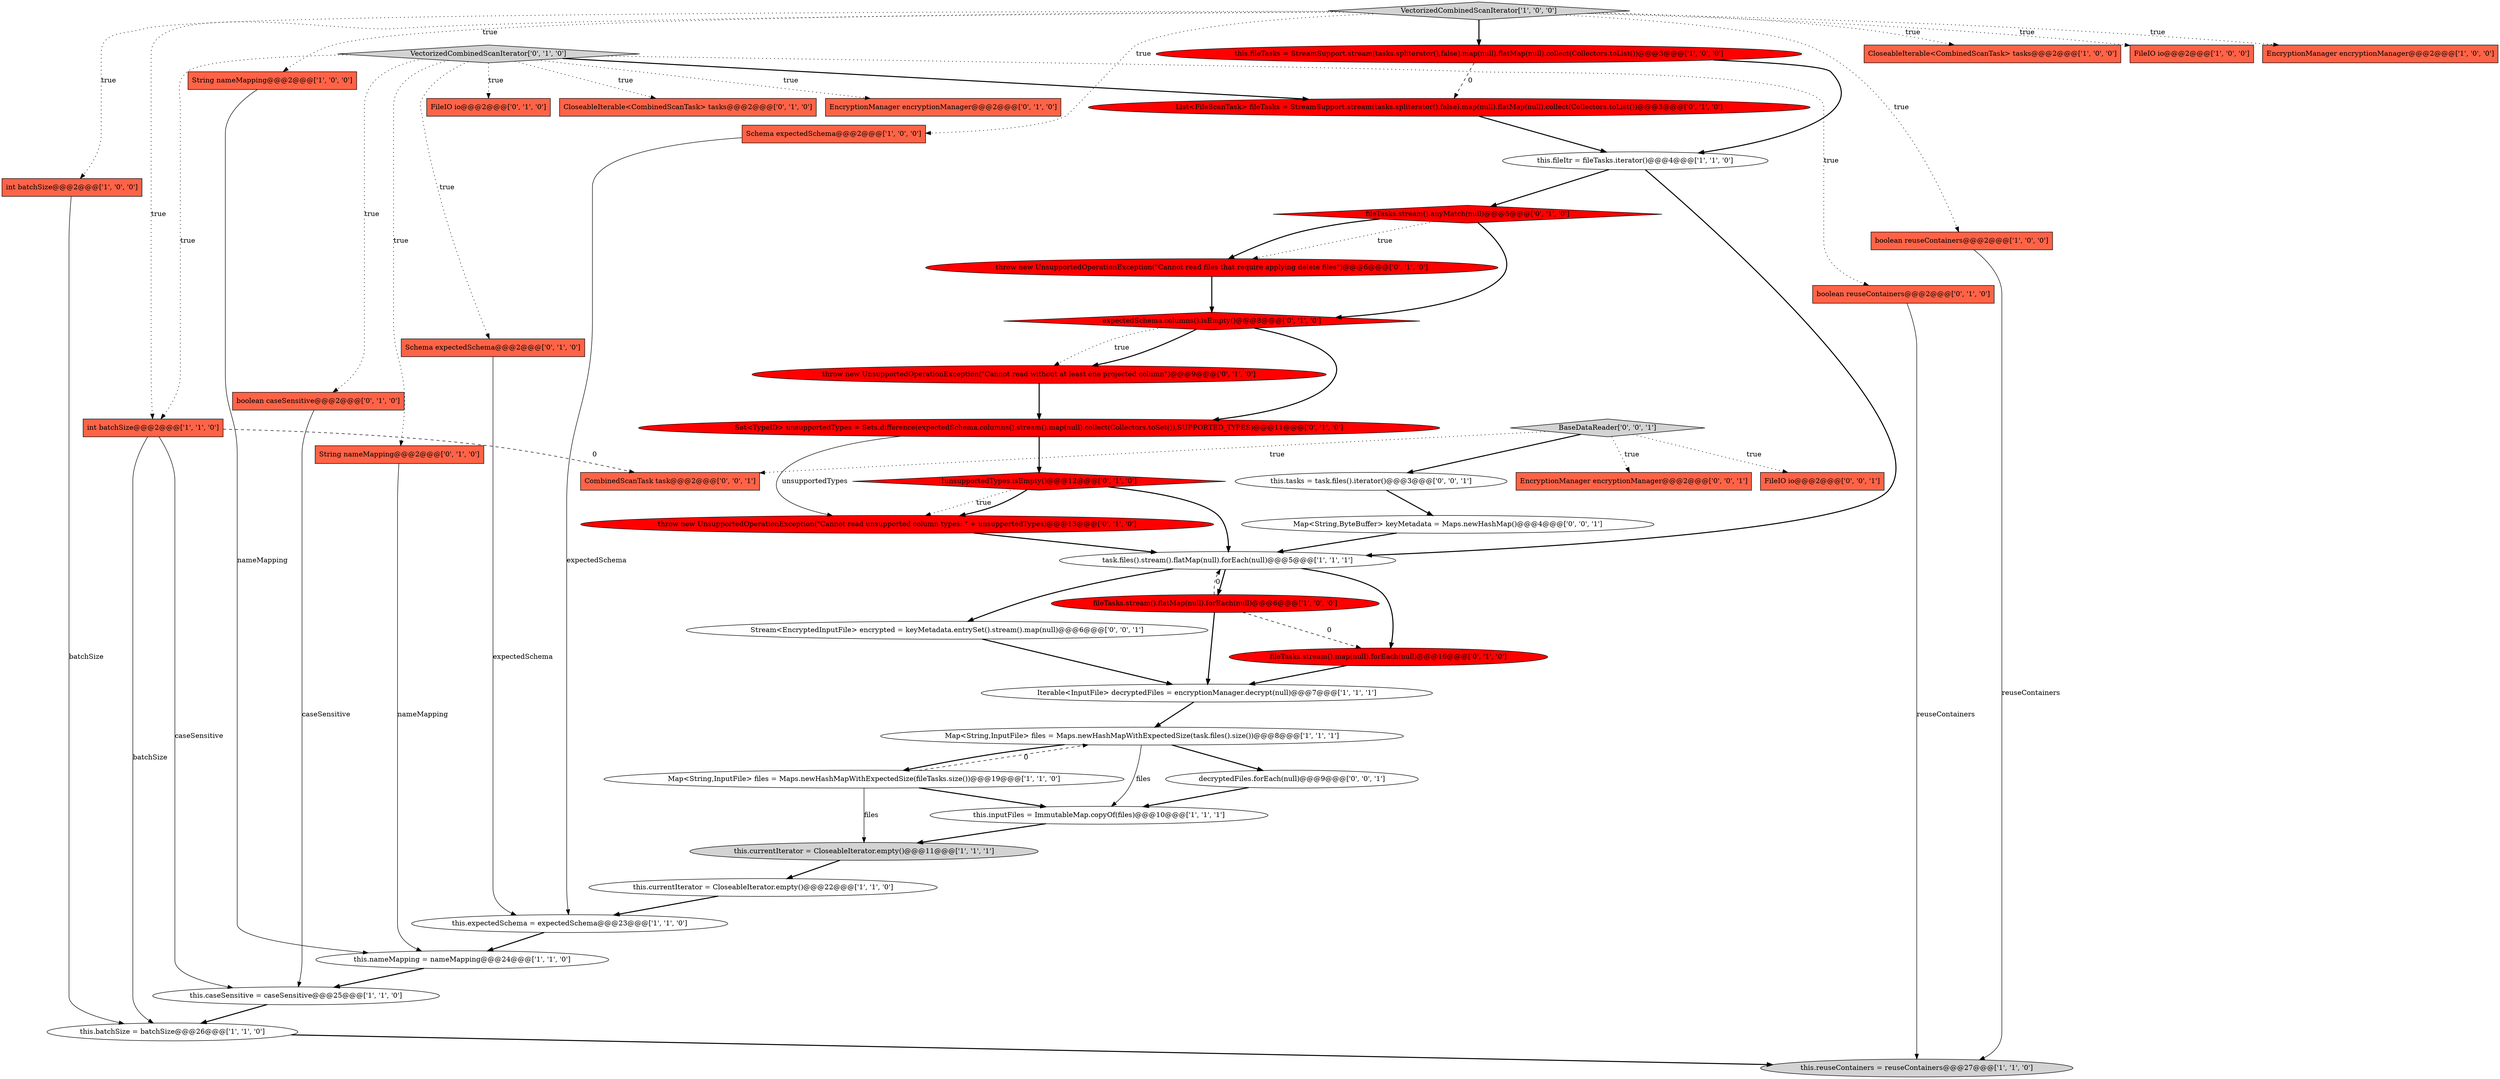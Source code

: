 digraph {
39 [style = filled, label = "throw new UnsupportedOperationException(\"Cannot read without at least one projected column\")@@@9@@@['0', '1', '0']", fillcolor = red, shape = ellipse image = "AAA1AAABBB2BBB"];
42 [style = filled, label = "EncryptionManager encryptionManager@@@2@@@['0', '0', '1']", fillcolor = tomato, shape = box image = "AAA0AAABBB3BBB"];
10 [style = filled, label = "String nameMapping@@@2@@@['1', '0', '0']", fillcolor = tomato, shape = box image = "AAA0AAABBB1BBB"];
43 [style = filled, label = "decryptedFiles.forEach(null)@@@9@@@['0', '0', '1']", fillcolor = white, shape = ellipse image = "AAA0AAABBB3BBB"];
40 [style = filled, label = "VectorizedCombinedScanIterator['0', '1', '0']", fillcolor = lightgray, shape = diamond image = "AAA0AAABBB2BBB"];
41 [style = filled, label = "BaseDataReader['0', '0', '1']", fillcolor = lightgray, shape = diamond image = "AAA0AAABBB3BBB"];
35 [style = filled, label = "List<FileScanTask> fileTasks = StreamSupport.stream(tasks.spliterator(),false).map(null).flatMap(null).collect(Collectors.toList())@@@3@@@['0', '1', '0']", fillcolor = red, shape = ellipse image = "AAA1AAABBB2BBB"];
2 [style = filled, label = "Map<String,InputFile> files = Maps.newHashMapWithExpectedSize(fileTasks.size())@@@19@@@['1', '1', '0']", fillcolor = white, shape = ellipse image = "AAA0AAABBB1BBB"];
46 [style = filled, label = "this.tasks = task.files().iterator()@@@3@@@['0', '0', '1']", fillcolor = white, shape = ellipse image = "AAA0AAABBB3BBB"];
48 [style = filled, label = "CombinedScanTask task@@@2@@@['0', '0', '1']", fillcolor = tomato, shape = box image = "AAA0AAABBB3BBB"];
7 [style = filled, label = "this.reuseContainers = reuseContainers@@@27@@@['1', '1', '0']", fillcolor = lightgray, shape = ellipse image = "AAA0AAABBB1BBB"];
24 [style = filled, label = "expectedSchema.columns().isEmpty()@@@8@@@['0', '1', '0']", fillcolor = red, shape = diamond image = "AAA1AAABBB2BBB"];
30 [style = filled, label = "boolean reuseContainers@@@2@@@['0', '1', '0']", fillcolor = tomato, shape = box image = "AAA0AAABBB2BBB"];
28 [style = filled, label = "Set<TypeID> unsupportedTypes = Sets.difference(expectedSchema.columns().stream().map(null).collect(Collectors.toSet()),SUPPORTED_TYPES)@@@11@@@['0', '1', '0']", fillcolor = red, shape = ellipse image = "AAA1AAABBB2BBB"];
25 [style = filled, label = "fileTasks.stream().anyMatch(null)@@@5@@@['0', '1', '0']", fillcolor = red, shape = diamond image = "AAA1AAABBB2BBB"];
44 [style = filled, label = "Stream<EncryptedInputFile> encrypted = keyMetadata.entrySet().stream().map(null)@@@6@@@['0', '0', '1']", fillcolor = white, shape = ellipse image = "AAA0AAABBB3BBB"];
23 [style = filled, label = "this.batchSize = batchSize@@@26@@@['1', '1', '0']", fillcolor = white, shape = ellipse image = "AAA0AAABBB1BBB"];
38 [style = filled, label = "throw new UnsupportedOperationException(\"Cannot read unsupported column types: \" + unsupportedTypes)@@@13@@@['0', '1', '0']", fillcolor = red, shape = ellipse image = "AAA1AAABBB2BBB"];
12 [style = filled, label = "Schema expectedSchema@@@2@@@['1', '0', '0']", fillcolor = tomato, shape = box image = "AAA0AAABBB1BBB"];
22 [style = filled, label = "task.files().stream().flatMap(null).forEach(null)@@@5@@@['1', '1', '1']", fillcolor = white, shape = ellipse image = "AAA0AAABBB1BBB"];
13 [style = filled, label = "VectorizedCombinedScanIterator['1', '0', '0']", fillcolor = lightgray, shape = diamond image = "AAA0AAABBB1BBB"];
19 [style = filled, label = "this.inputFiles = ImmutableMap.copyOf(files)@@@10@@@['1', '1', '1']", fillcolor = white, shape = ellipse image = "AAA0AAABBB1BBB"];
32 [style = filled, label = "FileIO io@@@2@@@['0', '1', '0']", fillcolor = tomato, shape = box image = "AAA0AAABBB2BBB"];
14 [style = filled, label = "Iterable<InputFile> decryptedFiles = encryptionManager.decrypt(null)@@@7@@@['1', '1', '1']", fillcolor = white, shape = ellipse image = "AAA0AAABBB1BBB"];
15 [style = filled, label = "this.currentIterator = CloseableIterator.empty()@@@22@@@['1', '1', '0']", fillcolor = white, shape = ellipse image = "AAA0AAABBB1BBB"];
31 [style = filled, label = "CloseableIterable<CombinedScanTask> tasks@@@2@@@['0', '1', '0']", fillcolor = tomato, shape = box image = "AAA0AAABBB2BBB"];
33 [style = filled, label = "throw new UnsupportedOperationException(\"Cannot read files that require applying delete files\")@@@6@@@['0', '1', '0']", fillcolor = red, shape = ellipse image = "AAA1AAABBB2BBB"];
45 [style = filled, label = "FileIO io@@@2@@@['0', '0', '1']", fillcolor = tomato, shape = box image = "AAA0AAABBB3BBB"];
3 [style = filled, label = "this.caseSensitive = caseSensitive@@@25@@@['1', '1', '0']", fillcolor = white, shape = ellipse image = "AAA0AAABBB1BBB"];
1 [style = filled, label = "this.fileItr = fileTasks.iterator()@@@4@@@['1', '1', '0']", fillcolor = white, shape = ellipse image = "AAA0AAABBB1BBB"];
21 [style = filled, label = "int batchSize@@@2@@@['1', '1', '0']", fillcolor = tomato, shape = box image = "AAA0AAABBB1BBB"];
37 [style = filled, label = "!unsupportedTypes.isEmpty()@@@12@@@['0', '1', '0']", fillcolor = red, shape = diamond image = "AAA1AAABBB2BBB"];
47 [style = filled, label = "Map<String,ByteBuffer> keyMetadata = Maps.newHashMap()@@@4@@@['0', '0', '1']", fillcolor = white, shape = ellipse image = "AAA0AAABBB3BBB"];
9 [style = filled, label = "int batchSize@@@2@@@['1', '0', '0']", fillcolor = tomato, shape = box image = "AAA0AAABBB1BBB"];
6 [style = filled, label = "Map<String,InputFile> files = Maps.newHashMapWithExpectedSize(task.files().size())@@@8@@@['1', '1', '1']", fillcolor = white, shape = ellipse image = "AAA0AAABBB1BBB"];
20 [style = filled, label = "this.nameMapping = nameMapping@@@24@@@['1', '1', '0']", fillcolor = white, shape = ellipse image = "AAA0AAABBB1BBB"];
0 [style = filled, label = "CloseableIterable<CombinedScanTask> tasks@@@2@@@['1', '0', '0']", fillcolor = tomato, shape = box image = "AAA0AAABBB1BBB"];
34 [style = filled, label = "fileTasks.stream().map(null).forEach(null)@@@16@@@['0', '1', '0']", fillcolor = red, shape = ellipse image = "AAA1AAABBB2BBB"];
17 [style = filled, label = "this.expectedSchema = expectedSchema@@@23@@@['1', '1', '0']", fillcolor = white, shape = ellipse image = "AAA0AAABBB1BBB"];
36 [style = filled, label = "Schema expectedSchema@@@2@@@['0', '1', '0']", fillcolor = tomato, shape = box image = "AAA0AAABBB2BBB"];
8 [style = filled, label = "boolean reuseContainers@@@2@@@['1', '0', '0']", fillcolor = tomato, shape = box image = "AAA0AAABBB1BBB"];
5 [style = filled, label = "FileIO io@@@2@@@['1', '0', '0']", fillcolor = tomato, shape = box image = "AAA0AAABBB1BBB"];
18 [style = filled, label = "EncryptionManager encryptionManager@@@2@@@['1', '0', '0']", fillcolor = tomato, shape = box image = "AAA0AAABBB1BBB"];
4 [style = filled, label = "fileTasks.stream().flatMap(null).forEach(null)@@@6@@@['1', '0', '0']", fillcolor = red, shape = ellipse image = "AAA1AAABBB1BBB"];
16 [style = filled, label = "this.fileTasks = StreamSupport.stream(tasks.spliterator(),false).map(null).flatMap(null).collect(Collectors.toList())@@@3@@@['1', '0', '0']", fillcolor = red, shape = ellipse image = "AAA1AAABBB1BBB"];
26 [style = filled, label = "boolean caseSensitive@@@2@@@['0', '1', '0']", fillcolor = tomato, shape = box image = "AAA0AAABBB2BBB"];
11 [style = filled, label = "this.currentIterator = CloseableIterator.empty()@@@11@@@['1', '1', '1']", fillcolor = lightgray, shape = ellipse image = "AAA0AAABBB1BBB"];
27 [style = filled, label = "String nameMapping@@@2@@@['0', '1', '0']", fillcolor = tomato, shape = box image = "AAA0AAABBB2BBB"];
29 [style = filled, label = "EncryptionManager encryptionManager@@@2@@@['0', '1', '0']", fillcolor = tomato, shape = box image = "AAA0AAABBB2BBB"];
25->33 [style = dotted, label="true"];
24->28 [style = bold, label=""];
9->23 [style = solid, label="batchSize"];
36->17 [style = solid, label="expectedSchema"];
4->14 [style = bold, label=""];
2->19 [style = bold, label=""];
28->37 [style = bold, label=""];
21->23 [style = solid, label="batchSize"];
40->35 [style = bold, label=""];
6->43 [style = bold, label=""];
13->18 [style = dotted, label="true"];
25->33 [style = bold, label=""];
13->12 [style = dotted, label="true"];
40->26 [style = dotted, label="true"];
26->3 [style = solid, label="caseSensitive"];
10->20 [style = solid, label="nameMapping"];
16->35 [style = dashed, label="0"];
24->39 [style = dotted, label="true"];
40->21 [style = dotted, label="true"];
30->7 [style = solid, label="reuseContainers"];
24->39 [style = bold, label=""];
40->31 [style = dotted, label="true"];
40->30 [style = dotted, label="true"];
19->11 [style = bold, label=""];
13->5 [style = dotted, label="true"];
40->32 [style = dotted, label="true"];
20->3 [style = bold, label=""];
4->22 [style = dashed, label="0"];
44->14 [style = bold, label=""];
40->36 [style = dotted, label="true"];
46->47 [style = bold, label=""];
13->10 [style = dotted, label="true"];
13->16 [style = bold, label=""];
39->28 [style = bold, label=""];
41->45 [style = dotted, label="true"];
11->15 [style = bold, label=""];
22->44 [style = bold, label=""];
40->29 [style = dotted, label="true"];
22->4 [style = bold, label=""];
6->2 [style = bold, label=""];
1->22 [style = bold, label=""];
43->19 [style = bold, label=""];
47->22 [style = bold, label=""];
12->17 [style = solid, label="expectedSchema"];
25->24 [style = bold, label=""];
15->17 [style = bold, label=""];
3->23 [style = bold, label=""];
37->22 [style = bold, label=""];
37->38 [style = dotted, label="true"];
41->48 [style = dotted, label="true"];
35->1 [style = bold, label=""];
6->19 [style = solid, label="files"];
16->1 [style = bold, label=""];
2->11 [style = solid, label="files"];
13->0 [style = dotted, label="true"];
13->21 [style = dotted, label="true"];
13->8 [style = dotted, label="true"];
33->24 [style = bold, label=""];
37->38 [style = bold, label=""];
22->34 [style = bold, label=""];
4->34 [style = dashed, label="0"];
21->3 [style = solid, label="caseSensitive"];
28->38 [style = solid, label="unsupportedTypes"];
21->48 [style = dashed, label="0"];
2->6 [style = dashed, label="0"];
41->46 [style = bold, label=""];
8->7 [style = solid, label="reuseContainers"];
27->20 [style = solid, label="nameMapping"];
23->7 [style = bold, label=""];
34->14 [style = bold, label=""];
41->42 [style = dotted, label="true"];
40->27 [style = dotted, label="true"];
38->22 [style = bold, label=""];
1->25 [style = bold, label=""];
14->6 [style = bold, label=""];
17->20 [style = bold, label=""];
13->9 [style = dotted, label="true"];
}
